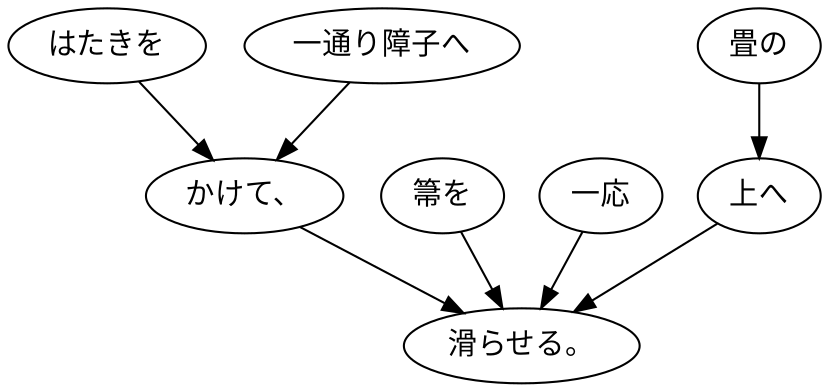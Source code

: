 digraph graph6407 {
	node0 [label="はたきを"];
	node1 [label="一通り障子へ"];
	node2 [label="かけて、"];
	node3 [label="箒を"];
	node4 [label="一応"];
	node5 [label="畳の"];
	node6 [label="上へ"];
	node7 [label="滑らせる。"];
	node0 -> node2;
	node1 -> node2;
	node2 -> node7;
	node3 -> node7;
	node4 -> node7;
	node5 -> node6;
	node6 -> node7;
}
